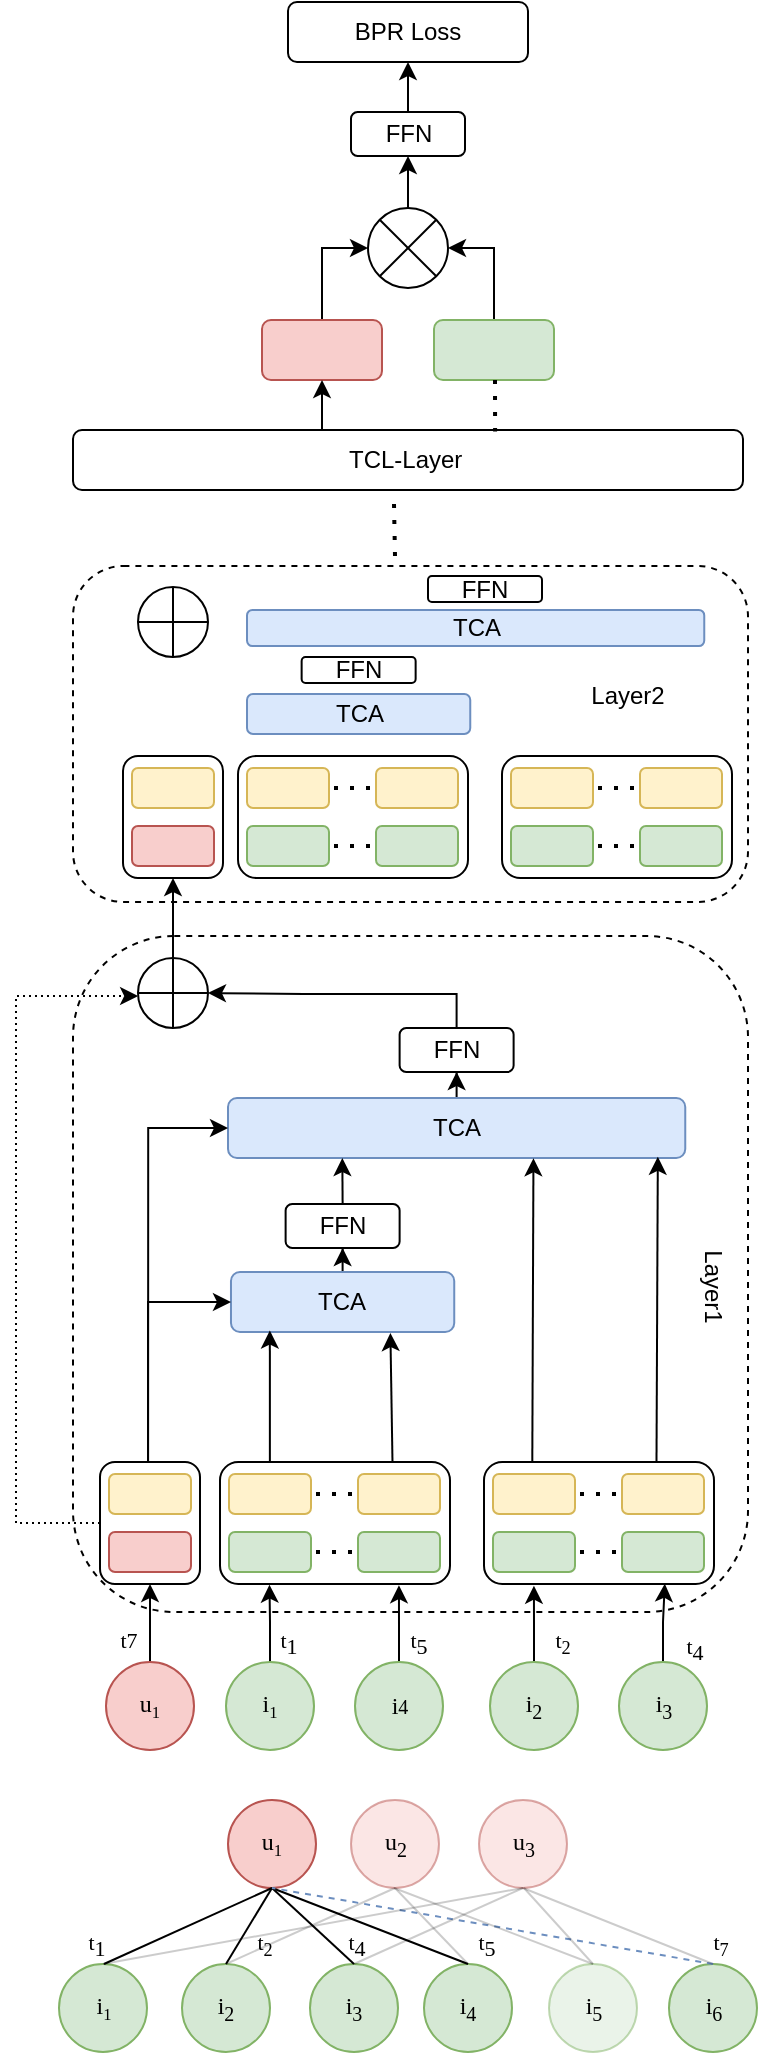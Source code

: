<mxfile version="21.1.2" type="github">
  <diagram name="第 1 页" id="gWeG35e6C86zQD0y6pNc">
    <mxGraphModel dx="1655" dy="898" grid="0" gridSize="10" guides="1" tooltips="1" connect="1" arrows="1" fold="1" page="1" pageScale="1" pageWidth="827" pageHeight="1169" math="0" shadow="0">
      <root>
        <mxCell id="0" />
        <mxCell id="1" parent="0" />
        <mxCell id="XD2-V8QEW1LzV1P3F_-f-1" value="BPR Loss" style="rounded=1;whiteSpace=wrap;html=1;" vertex="1" parent="1">
          <mxGeometry x="411" y="36" width="120" height="30" as="geometry" />
        </mxCell>
        <mxCell id="XD2-V8QEW1LzV1P3F_-f-12" style="edgeStyle=orthogonalEdgeStyle;rounded=0;orthogonalLoop=1;jettySize=auto;html=1;entryX=0;entryY=0.5;entryDx=0;entryDy=0;" edge="1" parent="1" source="XD2-V8QEW1LzV1P3F_-f-3" target="XD2-V8QEW1LzV1P3F_-f-7">
          <mxGeometry relative="1" as="geometry" />
        </mxCell>
        <mxCell id="XD2-V8QEW1LzV1P3F_-f-3" value="" style="rounded=1;whiteSpace=wrap;html=1;fillColor=#f8cecc;strokeColor=#b85450;" vertex="1" parent="1">
          <mxGeometry x="398" y="195" width="60" height="30" as="geometry" />
        </mxCell>
        <mxCell id="XD2-V8QEW1LzV1P3F_-f-13" style="edgeStyle=orthogonalEdgeStyle;rounded=0;orthogonalLoop=1;jettySize=auto;html=1;entryX=1;entryY=0.5;entryDx=0;entryDy=0;" edge="1" parent="1" source="XD2-V8QEW1LzV1P3F_-f-5" target="XD2-V8QEW1LzV1P3F_-f-7">
          <mxGeometry relative="1" as="geometry" />
        </mxCell>
        <mxCell id="XD2-V8QEW1LzV1P3F_-f-5" value="" style="rounded=1;whiteSpace=wrap;html=1;fillColor=#d5e8d4;strokeColor=#82b366;" vertex="1" parent="1">
          <mxGeometry x="484" y="195" width="60" height="30" as="geometry" />
        </mxCell>
        <mxCell id="XD2-V8QEW1LzV1P3F_-f-8" style="edgeStyle=orthogonalEdgeStyle;rounded=0;orthogonalLoop=1;jettySize=auto;html=1;entryX=0.5;entryY=1;entryDx=0;entryDy=0;" edge="1" parent="1" source="XD2-V8QEW1LzV1P3F_-f-6" target="XD2-V8QEW1LzV1P3F_-f-1">
          <mxGeometry relative="1" as="geometry" />
        </mxCell>
        <mxCell id="XD2-V8QEW1LzV1P3F_-f-6" value="FFN" style="rounded=1;whiteSpace=wrap;html=1;" vertex="1" parent="1">
          <mxGeometry x="442.5" y="91" width="57" height="22" as="geometry" />
        </mxCell>
        <mxCell id="XD2-V8QEW1LzV1P3F_-f-9" style="edgeStyle=orthogonalEdgeStyle;rounded=0;orthogonalLoop=1;jettySize=auto;html=1;entryX=0.5;entryY=1;entryDx=0;entryDy=0;" edge="1" parent="1" source="XD2-V8QEW1LzV1P3F_-f-7" target="XD2-V8QEW1LzV1P3F_-f-6">
          <mxGeometry relative="1" as="geometry" />
        </mxCell>
        <mxCell id="XD2-V8QEW1LzV1P3F_-f-7" value="" style="ellipse;whiteSpace=wrap;html=1;aspect=fixed;" vertex="1" parent="1">
          <mxGeometry x="451" y="139" width="40" height="40" as="geometry" />
        </mxCell>
        <mxCell id="XD2-V8QEW1LzV1P3F_-f-10" value="" style="endArrow=none;html=1;rounded=0;entryX=0;entryY=0;entryDx=0;entryDy=0;exitX=1;exitY=1;exitDx=0;exitDy=0;" edge="1" parent="1" source="XD2-V8QEW1LzV1P3F_-f-7" target="XD2-V8QEW1LzV1P3F_-f-7">
          <mxGeometry width="50" height="50" relative="1" as="geometry">
            <mxPoint x="521" y="174" as="sourcePoint" />
            <mxPoint x="571" y="124" as="targetPoint" />
          </mxGeometry>
        </mxCell>
        <mxCell id="XD2-V8QEW1LzV1P3F_-f-11" value="" style="endArrow=none;html=1;rounded=0;entryX=1;entryY=0;entryDx=0;entryDy=0;exitX=0;exitY=1;exitDx=0;exitDy=0;" edge="1" parent="1" source="XD2-V8QEW1LzV1P3F_-f-7" target="XD2-V8QEW1LzV1P3F_-f-7">
          <mxGeometry width="50" height="50" relative="1" as="geometry">
            <mxPoint x="521" y="174" as="sourcePoint" />
            <mxPoint x="571" y="124" as="targetPoint" />
          </mxGeometry>
        </mxCell>
        <mxCell id="XD2-V8QEW1LzV1P3F_-f-14" value="TCL-Layer&amp;nbsp;" style="rounded=1;whiteSpace=wrap;html=1;" vertex="1" parent="1">
          <mxGeometry x="303.5" y="250" width="335" height="30" as="geometry" />
        </mxCell>
        <mxCell id="XD2-V8QEW1LzV1P3F_-f-15" value="" style="endArrow=classic;html=1;rounded=0;entryX=0.5;entryY=1;entryDx=0;entryDy=0;" edge="1" parent="1" target="XD2-V8QEW1LzV1P3F_-f-3">
          <mxGeometry width="50" height="50" relative="1" as="geometry">
            <mxPoint x="428" y="250" as="sourcePoint" />
            <mxPoint x="573" y="181" as="targetPoint" />
          </mxGeometry>
        </mxCell>
        <mxCell id="XD2-V8QEW1LzV1P3F_-f-16" value="" style="endArrow=none;dashed=1;html=1;dashPattern=1 3;strokeWidth=2;rounded=0;entryX=0.63;entryY=0.026;entryDx=0;entryDy=0;entryPerimeter=0;" edge="1" parent="1" target="XD2-V8QEW1LzV1P3F_-f-14">
          <mxGeometry width="50" height="50" relative="1" as="geometry">
            <mxPoint x="514.5" y="225" as="sourcePoint" />
            <mxPoint x="513.5" y="253" as="targetPoint" />
          </mxGeometry>
        </mxCell>
        <mxCell id="XD2-V8QEW1LzV1P3F_-f-17" value="" style="rounded=1;whiteSpace=wrap;html=1;dashed=1;" vertex="1" parent="1">
          <mxGeometry x="303.5" y="318" width="337.5" height="168" as="geometry" />
        </mxCell>
        <mxCell id="XD2-V8QEW1LzV1P3F_-f-18" value="" style="rounded=1;whiteSpace=wrap;html=1;dashed=1;" vertex="1" parent="1">
          <mxGeometry x="303.5" y="503" width="337.5" height="338" as="geometry" />
        </mxCell>
        <mxCell id="XD2-V8QEW1LzV1P3F_-f-60" style="edgeStyle=orthogonalEdgeStyle;rounded=0;orthogonalLoop=1;jettySize=auto;html=1;entryX=0.5;entryY=1;entryDx=0;entryDy=0;" edge="1" parent="1" source="XD2-V8QEW1LzV1P3F_-f-20" target="XD2-V8QEW1LzV1P3F_-f-57">
          <mxGeometry relative="1" as="geometry" />
        </mxCell>
        <mxCell id="XD2-V8QEW1LzV1P3F_-f-20" value="TCA" style="rounded=1;whiteSpace=wrap;html=1;fillColor=#dae8fc;strokeColor=#6c8ebf;" vertex="1" parent="1">
          <mxGeometry x="381" y="584" width="228.63" height="30" as="geometry" />
        </mxCell>
        <mxCell id="XD2-V8QEW1LzV1P3F_-f-46" style="edgeStyle=orthogonalEdgeStyle;rounded=0;orthogonalLoop=1;jettySize=auto;html=1;entryX=0.5;entryY=1;entryDx=0;entryDy=0;" edge="1" parent="1" source="XD2-V8QEW1LzV1P3F_-f-21" target="XD2-V8QEW1LzV1P3F_-f-45">
          <mxGeometry relative="1" as="geometry" />
        </mxCell>
        <mxCell id="XD2-V8QEW1LzV1P3F_-f-21" value="TCA" style="rounded=1;whiteSpace=wrap;html=1;fillColor=#dae8fc;strokeColor=#6c8ebf;" vertex="1" parent="1">
          <mxGeometry x="382.49" y="671" width="111.63" height="30" as="geometry" />
        </mxCell>
        <mxCell id="XD2-V8QEW1LzV1P3F_-f-55" style="edgeStyle=orthogonalEdgeStyle;rounded=0;orthogonalLoop=1;jettySize=auto;html=1;entryX=0;entryY=0.5;entryDx=0;entryDy=0;" edge="1" parent="1" source="XD2-V8QEW1LzV1P3F_-f-22" target="XD2-V8QEW1LzV1P3F_-f-21">
          <mxGeometry relative="1" as="geometry">
            <Array as="points">
              <mxPoint x="341" y="686" />
            </Array>
          </mxGeometry>
        </mxCell>
        <mxCell id="XD2-V8QEW1LzV1P3F_-f-62" style="edgeStyle=orthogonalEdgeStyle;rounded=0;orthogonalLoop=1;jettySize=auto;html=1;dashed=1;dashPattern=1 2;" edge="1" parent="1" source="XD2-V8QEW1LzV1P3F_-f-22" target="XD2-V8QEW1LzV1P3F_-f-63">
          <mxGeometry relative="1" as="geometry">
            <mxPoint x="317" y="497.034" as="targetPoint" />
            <Array as="points">
              <mxPoint x="275" y="797" />
              <mxPoint x="275" y="533" />
            </Array>
          </mxGeometry>
        </mxCell>
        <mxCell id="XD2-V8QEW1LzV1P3F_-f-22" value="" style="rounded=1;whiteSpace=wrap;html=1;" vertex="1" parent="1">
          <mxGeometry x="317" y="766" width="50" height="61" as="geometry" />
        </mxCell>
        <mxCell id="XD2-V8QEW1LzV1P3F_-f-25" value="" style="rounded=1;whiteSpace=wrap;html=1;fillColor=#f8cecc;strokeColor=#b85450;" vertex="1" parent="1">
          <mxGeometry x="321.5" y="801" width="41" height="20" as="geometry" />
        </mxCell>
        <mxCell id="XD2-V8QEW1LzV1P3F_-f-56" style="edgeStyle=orthogonalEdgeStyle;rounded=0;orthogonalLoop=1;jettySize=auto;html=1;entryX=0;entryY=0.5;entryDx=0;entryDy=0;exitX=0.481;exitY=0.006;exitDx=0;exitDy=0;exitPerimeter=0;" edge="1" parent="1" source="XD2-V8QEW1LzV1P3F_-f-22" target="XD2-V8QEW1LzV1P3F_-f-20">
          <mxGeometry relative="1" as="geometry">
            <Array as="points">
              <mxPoint x="341" y="599" />
            </Array>
          </mxGeometry>
        </mxCell>
        <mxCell id="XD2-V8QEW1LzV1P3F_-f-26" value="" style="rounded=1;whiteSpace=wrap;html=1;fillColor=#fff2cc;strokeColor=#d6b656;" vertex="1" parent="1">
          <mxGeometry x="321.5" y="772" width="41" height="20" as="geometry" />
        </mxCell>
        <mxCell id="XD2-V8QEW1LzV1P3F_-f-27" value="" style="rounded=1;whiteSpace=wrap;html=1;" vertex="1" parent="1">
          <mxGeometry x="377" y="766" width="115" height="61" as="geometry" />
        </mxCell>
        <mxCell id="XD2-V8QEW1LzV1P3F_-f-28" value="" style="rounded=1;whiteSpace=wrap;html=1;fillColor=#d5e8d4;strokeColor=#82b366;" vertex="1" parent="1">
          <mxGeometry x="381.5" y="801" width="41" height="20" as="geometry" />
        </mxCell>
        <mxCell id="XD2-V8QEW1LzV1P3F_-f-29" value="" style="rounded=1;whiteSpace=wrap;html=1;fillColor=#fff2cc;strokeColor=#d6b656;" vertex="1" parent="1">
          <mxGeometry x="381.5" y="772" width="41" height="20" as="geometry" />
        </mxCell>
        <mxCell id="XD2-V8QEW1LzV1P3F_-f-30" value="" style="rounded=1;whiteSpace=wrap;html=1;fillColor=#fff2cc;strokeColor=#d6b656;" vertex="1" parent="1">
          <mxGeometry x="446" y="772" width="41" height="20" as="geometry" />
        </mxCell>
        <mxCell id="XD2-V8QEW1LzV1P3F_-f-31" value="" style="rounded=1;whiteSpace=wrap;html=1;fillColor=#d5e8d4;strokeColor=#82b366;" vertex="1" parent="1">
          <mxGeometry x="446" y="801" width="41" height="20" as="geometry" />
        </mxCell>
        <mxCell id="XD2-V8QEW1LzV1P3F_-f-33" value="" style="endArrow=none;dashed=1;html=1;dashPattern=1 3;strokeWidth=2;rounded=0;entryX=1;entryY=0.5;entryDx=0;entryDy=0;exitX=0;exitY=0.5;exitDx=0;exitDy=0;" edge="1" parent="1">
          <mxGeometry width="50" height="50" relative="1" as="geometry">
            <mxPoint x="443" y="811" as="sourcePoint" />
            <mxPoint x="419.5" y="811" as="targetPoint" />
          </mxGeometry>
        </mxCell>
        <mxCell id="XD2-V8QEW1LzV1P3F_-f-34" value="" style="endArrow=none;dashed=1;html=1;dashPattern=1 3;strokeWidth=2;rounded=0;entryX=1;entryY=0.5;entryDx=0;entryDy=0;" edge="1" parent="1">
          <mxGeometry width="50" height="50" relative="1" as="geometry">
            <mxPoint x="443" y="782" as="sourcePoint" />
            <mxPoint x="419.5" y="782" as="targetPoint" />
          </mxGeometry>
        </mxCell>
        <mxCell id="XD2-V8QEW1LzV1P3F_-f-36" value="" style="rounded=1;whiteSpace=wrap;html=1;" vertex="1" parent="1">
          <mxGeometry x="509" y="766" width="115" height="61" as="geometry" />
        </mxCell>
        <mxCell id="XD2-V8QEW1LzV1P3F_-f-37" value="" style="rounded=1;whiteSpace=wrap;html=1;fillColor=#d5e8d4;strokeColor=#82b366;" vertex="1" parent="1">
          <mxGeometry x="513.5" y="801" width="41" height="20" as="geometry" />
        </mxCell>
        <mxCell id="XD2-V8QEW1LzV1P3F_-f-38" value="" style="rounded=1;whiteSpace=wrap;html=1;fillColor=#fff2cc;strokeColor=#d6b656;" vertex="1" parent="1">
          <mxGeometry x="513.5" y="772" width="41" height="20" as="geometry" />
        </mxCell>
        <mxCell id="XD2-V8QEW1LzV1P3F_-f-39" value="" style="rounded=1;whiteSpace=wrap;html=1;fillColor=#fff2cc;strokeColor=#d6b656;" vertex="1" parent="1">
          <mxGeometry x="578" y="772" width="41" height="20" as="geometry" />
        </mxCell>
        <mxCell id="XD2-V8QEW1LzV1P3F_-f-40" value="" style="rounded=1;whiteSpace=wrap;html=1;fillColor=#d5e8d4;strokeColor=#82b366;" vertex="1" parent="1">
          <mxGeometry x="578" y="801" width="41" height="20" as="geometry" />
        </mxCell>
        <mxCell id="XD2-V8QEW1LzV1P3F_-f-41" value="" style="endArrow=none;dashed=1;html=1;dashPattern=1 3;strokeWidth=2;rounded=0;entryX=1;entryY=0.5;entryDx=0;entryDy=0;exitX=0;exitY=0.5;exitDx=0;exitDy=0;" edge="1" parent="1">
          <mxGeometry width="50" height="50" relative="1" as="geometry">
            <mxPoint x="575" y="811" as="sourcePoint" />
            <mxPoint x="551.5" y="811" as="targetPoint" />
          </mxGeometry>
        </mxCell>
        <mxCell id="XD2-V8QEW1LzV1P3F_-f-42" value="" style="endArrow=none;dashed=1;html=1;dashPattern=1 3;strokeWidth=2;rounded=0;entryX=1;entryY=0.5;entryDx=0;entryDy=0;" edge="1" parent="1">
          <mxGeometry width="50" height="50" relative="1" as="geometry">
            <mxPoint x="575" y="782" as="sourcePoint" />
            <mxPoint x="551.5" y="782" as="targetPoint" />
          </mxGeometry>
        </mxCell>
        <mxCell id="XD2-V8QEW1LzV1P3F_-f-43" value="" style="endArrow=classic;html=1;rounded=0;exitX=0.21;exitY=0.005;exitDx=0;exitDy=0;exitPerimeter=0;entryX=0.668;entryY=1.004;entryDx=0;entryDy=0;entryPerimeter=0;" edge="1" parent="1" source="XD2-V8QEW1LzV1P3F_-f-36" target="XD2-V8QEW1LzV1P3F_-f-20">
          <mxGeometry width="50" height="50" relative="1" as="geometry">
            <mxPoint x="530" y="748" as="sourcePoint" />
            <mxPoint x="580" y="698" as="targetPoint" />
          </mxGeometry>
        </mxCell>
        <mxCell id="XD2-V8QEW1LzV1P3F_-f-44" value="" style="endArrow=classic;html=1;rounded=0;exitX=0.75;exitY=0;exitDx=0;exitDy=0;entryX=0.94;entryY=0.98;entryDx=0;entryDy=0;entryPerimeter=0;" edge="1" parent="1" source="XD2-V8QEW1LzV1P3F_-f-36" target="XD2-V8QEW1LzV1P3F_-f-20">
          <mxGeometry width="50" height="50" relative="1" as="geometry">
            <mxPoint x="543" y="776" as="sourcePoint" />
            <mxPoint x="499" y="614" as="targetPoint" />
          </mxGeometry>
        </mxCell>
        <mxCell id="XD2-V8QEW1LzV1P3F_-f-45" value="FFN" style="rounded=1;whiteSpace=wrap;html=1;" vertex="1" parent="1">
          <mxGeometry x="409.81" y="637" width="57" height="22" as="geometry" />
        </mxCell>
        <mxCell id="XD2-V8QEW1LzV1P3F_-f-51" value="" style="endArrow=classic;html=1;rounded=0;exitX=0.5;exitY=0;exitDx=0;exitDy=0;entryX=0.25;entryY=1;entryDx=0;entryDy=0;" edge="1" parent="1" source="XD2-V8QEW1LzV1P3F_-f-45" target="XD2-V8QEW1LzV1P3F_-f-20">
          <mxGeometry width="50" height="50" relative="1" as="geometry">
            <mxPoint x="456" y="648" as="sourcePoint" />
            <mxPoint x="506" y="598" as="targetPoint" />
          </mxGeometry>
        </mxCell>
        <mxCell id="XD2-V8QEW1LzV1P3F_-f-52" value="" style="endArrow=classic;html=1;rounded=0;exitX=0.217;exitY=-0.001;exitDx=0;exitDy=0;exitPerimeter=0;entryX=0.174;entryY=0.976;entryDx=0;entryDy=0;entryPerimeter=0;" edge="1" parent="1" source="XD2-V8QEW1LzV1P3F_-f-27" target="XD2-V8QEW1LzV1P3F_-f-21">
          <mxGeometry width="50" height="50" relative="1" as="geometry">
            <mxPoint x="423" y="777" as="sourcePoint" />
            <mxPoint x="473" y="727" as="targetPoint" />
          </mxGeometry>
        </mxCell>
        <mxCell id="XD2-V8QEW1LzV1P3F_-f-53" value="" style="endArrow=classic;html=1;rounded=0;exitX=0.75;exitY=0;exitDx=0;exitDy=0;entryX=0.714;entryY=1.017;entryDx=0;entryDy=0;entryPerimeter=0;" edge="1" parent="1" source="XD2-V8QEW1LzV1P3F_-f-27" target="XD2-V8QEW1LzV1P3F_-f-21">
          <mxGeometry width="50" height="50" relative="1" as="geometry">
            <mxPoint x="412" y="776" as="sourcePoint" />
            <mxPoint x="447" y="711" as="targetPoint" />
          </mxGeometry>
        </mxCell>
        <mxCell id="XD2-V8QEW1LzV1P3F_-f-66" style="edgeStyle=orthogonalEdgeStyle;rounded=0;orthogonalLoop=1;jettySize=auto;html=1;entryX=1;entryY=0.5;entryDx=0;entryDy=0;" edge="1" parent="1" source="XD2-V8QEW1LzV1P3F_-f-57" target="XD2-V8QEW1LzV1P3F_-f-63">
          <mxGeometry relative="1" as="geometry">
            <Array as="points">
              <mxPoint x="495" y="532" />
              <mxPoint x="419" y="532" />
            </Array>
          </mxGeometry>
        </mxCell>
        <mxCell id="XD2-V8QEW1LzV1P3F_-f-57" value="FFN" style="rounded=1;whiteSpace=wrap;html=1;" vertex="1" parent="1">
          <mxGeometry x="466.81" y="549" width="57" height="22" as="geometry" />
        </mxCell>
        <mxCell id="XD2-V8QEW1LzV1P3F_-f-70" style="edgeStyle=orthogonalEdgeStyle;rounded=0;orthogonalLoop=1;jettySize=auto;html=1;entryX=0.5;entryY=1;entryDx=0;entryDy=0;" edge="1" parent="1" source="XD2-V8QEW1LzV1P3F_-f-63" target="XD2-V8QEW1LzV1P3F_-f-67">
          <mxGeometry relative="1" as="geometry" />
        </mxCell>
        <mxCell id="XD2-V8QEW1LzV1P3F_-f-63" value="" style="ellipse;whiteSpace=wrap;html=1;aspect=fixed;" vertex="1" parent="1">
          <mxGeometry x="336" y="514" width="35" height="35" as="geometry" />
        </mxCell>
        <mxCell id="XD2-V8QEW1LzV1P3F_-f-64" value="" style="endArrow=none;html=1;rounded=0;entryX=0.5;entryY=0;entryDx=0;entryDy=0;exitX=0.5;exitY=1;exitDx=0;exitDy=0;" edge="1" parent="1" source="XD2-V8QEW1LzV1P3F_-f-63" target="XD2-V8QEW1LzV1P3F_-f-63">
          <mxGeometry width="50" height="50" relative="1" as="geometry">
            <mxPoint x="395" y="609" as="sourcePoint" />
            <mxPoint x="445" y="559" as="targetPoint" />
          </mxGeometry>
        </mxCell>
        <mxCell id="XD2-V8QEW1LzV1P3F_-f-65" value="" style="endArrow=none;html=1;rounded=0;exitX=1;exitY=0.5;exitDx=0;exitDy=0;entryX=0;entryY=0.5;entryDx=0;entryDy=0;" edge="1" parent="1" source="XD2-V8QEW1LzV1P3F_-f-63" target="XD2-V8QEW1LzV1P3F_-f-63">
          <mxGeometry width="50" height="50" relative="1" as="geometry">
            <mxPoint x="364" y="559" as="sourcePoint" />
            <mxPoint x="364" y="524" as="targetPoint" />
          </mxGeometry>
        </mxCell>
        <mxCell id="XD2-V8QEW1LzV1P3F_-f-67" value="" style="rounded=1;whiteSpace=wrap;html=1;" vertex="1" parent="1">
          <mxGeometry x="328.5" y="413" width="50" height="61" as="geometry" />
        </mxCell>
        <mxCell id="XD2-V8QEW1LzV1P3F_-f-68" value="" style="rounded=1;whiteSpace=wrap;html=1;fillColor=#f8cecc;strokeColor=#b85450;" vertex="1" parent="1">
          <mxGeometry x="333" y="448" width="41" height="20" as="geometry" />
        </mxCell>
        <mxCell id="XD2-V8QEW1LzV1P3F_-f-69" value="" style="rounded=1;whiteSpace=wrap;html=1;fillColor=#fff2cc;strokeColor=#d6b656;" vertex="1" parent="1">
          <mxGeometry x="333" y="419" width="41" height="20" as="geometry" />
        </mxCell>
        <mxCell id="XD2-V8QEW1LzV1P3F_-f-71" value="Layer1" style="text;html=1;strokeColor=none;fillColor=none;align=center;verticalAlign=middle;whiteSpace=wrap;rounded=0;rotation=90;" vertex="1" parent="1">
          <mxGeometry x="593.5" y="663" width="60" height="30" as="geometry" />
        </mxCell>
        <mxCell id="XD2-V8QEW1LzV1P3F_-f-72" value="Layer2" style="text;html=1;strokeColor=none;fillColor=none;align=center;verticalAlign=middle;whiteSpace=wrap;rounded=0;" vertex="1" parent="1">
          <mxGeometry x="550.5" y="368" width="60" height="30" as="geometry" />
        </mxCell>
        <mxCell id="XD2-V8QEW1LzV1P3F_-f-73" value="" style="endArrow=none;dashed=1;html=1;dashPattern=1 3;strokeWidth=2;rounded=0;entryX=0.63;entryY=0.026;entryDx=0;entryDy=0;entryPerimeter=0;" edge="1" parent="1">
          <mxGeometry width="50" height="50" relative="1" as="geometry">
            <mxPoint x="464" y="287" as="sourcePoint" />
            <mxPoint x="464.5" y="313" as="targetPoint" />
          </mxGeometry>
        </mxCell>
        <mxCell id="XD2-V8QEW1LzV1P3F_-f-75" value="u&lt;span style=&quot;font-size: 10px;&quot;&gt;&lt;sub&gt;1&lt;/sub&gt;&lt;/span&gt;" style="ellipse;whiteSpace=wrap;html=1;aspect=fixed;fontFamily=Times New Roman;fillColor=#f8cecc;strokeColor=#b85450;" vertex="1" parent="1">
          <mxGeometry x="381" y="935" width="44" height="44" as="geometry" />
        </mxCell>
        <mxCell id="XD2-V8QEW1LzV1P3F_-f-76" value="u&lt;sub&gt;2&lt;/sub&gt;" style="ellipse;whiteSpace=wrap;html=1;aspect=fixed;fontFamily=Times New Roman;opacity=50;fillColor=#f8cecc;strokeColor=#b85450;" vertex="1" parent="1">
          <mxGeometry x="442.5" y="935" width="44" height="44" as="geometry" />
        </mxCell>
        <mxCell id="XD2-V8QEW1LzV1P3F_-f-77" value="u&lt;sub&gt;3&lt;/sub&gt;" style="ellipse;whiteSpace=wrap;html=1;aspect=fixed;fontFamily=Times New Roman;fillColor=#f8cecc;strokeColor=#b85450;opacity=50;" vertex="1" parent="1">
          <mxGeometry x="506.5" y="935" width="44" height="44" as="geometry" />
        </mxCell>
        <mxCell id="XD2-V8QEW1LzV1P3F_-f-80" value="i&lt;sub&gt;6&lt;/sub&gt;" style="ellipse;whiteSpace=wrap;html=1;aspect=fixed;fontFamily=Times New Roman;fillColor=#d5e8d4;strokeColor=#82b366;" vertex="1" parent="1">
          <mxGeometry x="601.5" y="1017" width="44" height="44" as="geometry" />
        </mxCell>
        <mxCell id="XD2-V8QEW1LzV1P3F_-f-81" value="i&lt;span style=&quot;font-size: 10px;&quot;&gt;&lt;sub&gt;1&lt;/sub&gt;&lt;/span&gt;" style="ellipse;whiteSpace=wrap;html=1;aspect=fixed;fontFamily=Times New Roman;fillColor=#d5e8d4;strokeColor=#82b366;" vertex="1" parent="1">
          <mxGeometry x="296.5" y="1017" width="44" height="44" as="geometry" />
        </mxCell>
        <mxCell id="XD2-V8QEW1LzV1P3F_-f-82" value="i&lt;sub&gt;2&lt;/sub&gt;" style="ellipse;whiteSpace=wrap;html=1;aspect=fixed;fontFamily=Times New Roman;fillColor=#d5e8d4;strokeColor=#82b366;" vertex="1" parent="1">
          <mxGeometry x="358" y="1017" width="44" height="44" as="geometry" />
        </mxCell>
        <mxCell id="XD2-V8QEW1LzV1P3F_-f-83" value="i&lt;sub&gt;3&lt;/sub&gt;" style="ellipse;whiteSpace=wrap;html=1;aspect=fixed;fontFamily=Times New Roman;fillColor=#d5e8d4;strokeColor=#82b366;" vertex="1" parent="1">
          <mxGeometry x="422" y="1017" width="44" height="44" as="geometry" />
        </mxCell>
        <mxCell id="XD2-V8QEW1LzV1P3F_-f-84" value="i&lt;sub&gt;4&lt;/sub&gt;" style="ellipse;whiteSpace=wrap;html=1;aspect=fixed;fontFamily=Times New Roman;fillColor=#d5e8d4;strokeColor=#82b366;" vertex="1" parent="1">
          <mxGeometry x="479" y="1017" width="44" height="44" as="geometry" />
        </mxCell>
        <mxCell id="XD2-V8QEW1LzV1P3F_-f-85" value="i&lt;sub&gt;5&lt;/sub&gt;" style="ellipse;whiteSpace=wrap;html=1;aspect=fixed;fontFamily=Times New Roman;opacity=50;fillColor=#d5e8d4;strokeColor=#82b366;" vertex="1" parent="1">
          <mxGeometry x="541.5" y="1017" width="44" height="44" as="geometry" />
        </mxCell>
        <mxCell id="XD2-V8QEW1LzV1P3F_-f-90" value="" style="endArrow=none;html=1;rounded=0;exitX=0.5;exitY=0;exitDx=0;exitDy=0;entryX=0.5;entryY=1;entryDx=0;entryDy=0;" edge="1" parent="1">
          <mxGeometry width="50" height="50" relative="1" as="geometry">
            <mxPoint x="319" y="1017" as="sourcePoint" />
            <mxPoint x="403" y="979" as="targetPoint" />
          </mxGeometry>
        </mxCell>
        <mxCell id="XD2-V8QEW1LzV1P3F_-f-91" value="" style="endArrow=none;html=1;rounded=0;exitX=0.5;exitY=0;exitDx=0;exitDy=0;entryX=0.5;entryY=1;entryDx=0;entryDy=0;" edge="1" parent="1" source="XD2-V8QEW1LzV1P3F_-f-82" target="XD2-V8QEW1LzV1P3F_-f-75">
          <mxGeometry width="50" height="50" relative="1" as="geometry">
            <mxPoint x="329" y="1027" as="sourcePoint" />
            <mxPoint x="401" y="978" as="targetPoint" />
          </mxGeometry>
        </mxCell>
        <mxCell id="XD2-V8QEW1LzV1P3F_-f-92" value="" style="endArrow=none;html=1;rounded=0;exitX=0.5;exitY=0;exitDx=0;exitDy=0;entryX=0.5;entryY=1;entryDx=0;entryDy=0;" edge="1" parent="1" source="XD2-V8QEW1LzV1P3F_-f-83" target="XD2-V8QEW1LzV1P3F_-f-75">
          <mxGeometry width="50" height="50" relative="1" as="geometry">
            <mxPoint x="390" y="1027" as="sourcePoint" />
            <mxPoint x="413" y="989" as="targetPoint" />
          </mxGeometry>
        </mxCell>
        <mxCell id="XD2-V8QEW1LzV1P3F_-f-93" value="" style="endArrow=none;html=1;rounded=0;exitX=0.5;exitY=0;exitDx=0;exitDy=0;entryX=0.5;entryY=1;entryDx=0;entryDy=0;" edge="1" parent="1" source="XD2-V8QEW1LzV1P3F_-f-84" target="XD2-V8QEW1LzV1P3F_-f-75">
          <mxGeometry width="50" height="50" relative="1" as="geometry">
            <mxPoint x="486.5" y="1021" as="sourcePoint" />
            <mxPoint x="445.5" y="983" as="targetPoint" />
          </mxGeometry>
        </mxCell>
        <mxCell id="XD2-V8QEW1LzV1P3F_-f-101" style="edgeStyle=orthogonalEdgeStyle;rounded=0;orthogonalLoop=1;jettySize=auto;html=1;entryX=0.5;entryY=1;entryDx=0;entryDy=0;" edge="1" parent="1" source="XD2-V8QEW1LzV1P3F_-f-94" target="XD2-V8QEW1LzV1P3F_-f-22">
          <mxGeometry relative="1" as="geometry" />
        </mxCell>
        <mxCell id="XD2-V8QEW1LzV1P3F_-f-94" value="u&lt;span style=&quot;font-size: 10px;&quot;&gt;&lt;sub&gt;1&lt;/sub&gt;&lt;/span&gt;" style="ellipse;whiteSpace=wrap;html=1;aspect=fixed;fontFamily=Times New Roman;fillColor=#f8cecc;strokeColor=#b85450;" vertex="1" parent="1">
          <mxGeometry x="320" y="866" width="44" height="44" as="geometry" />
        </mxCell>
        <mxCell id="XD2-V8QEW1LzV1P3F_-f-95" value="" style="endArrow=none;html=1;rounded=0;exitX=0.5;exitY=0;exitDx=0;exitDy=0;entryX=0.5;entryY=1;entryDx=0;entryDy=0;dashed=1;fillColor=#dae8fc;strokeColor=#6c8ebf;" edge="1" parent="1" source="XD2-V8QEW1LzV1P3F_-f-80" target="XD2-V8QEW1LzV1P3F_-f-75">
          <mxGeometry width="50" height="50" relative="1" as="geometry">
            <mxPoint x="617" y="1013" as="sourcePoint" />
            <mxPoint x="667" y="963" as="targetPoint" />
          </mxGeometry>
        </mxCell>
        <mxCell id="XD2-V8QEW1LzV1P3F_-f-102" style="edgeStyle=orthogonalEdgeStyle;rounded=0;orthogonalLoop=1;jettySize=auto;html=1;entryX=0.215;entryY=1.006;entryDx=0;entryDy=0;entryPerimeter=0;" edge="1" parent="1" source="XD2-V8QEW1LzV1P3F_-f-96" target="XD2-V8QEW1LzV1P3F_-f-27">
          <mxGeometry relative="1" as="geometry" />
        </mxCell>
        <mxCell id="XD2-V8QEW1LzV1P3F_-f-96" value="i&lt;span style=&quot;font-size: 10px;&quot;&gt;&lt;sub&gt;1&lt;/sub&gt;&lt;/span&gt;" style="ellipse;whiteSpace=wrap;html=1;aspect=fixed;fontFamily=Times New Roman;fillColor=#d5e8d4;strokeColor=#82b366;" vertex="1" parent="1">
          <mxGeometry x="380" y="866" width="44" height="44" as="geometry" />
        </mxCell>
        <mxCell id="XD2-V8QEW1LzV1P3F_-f-104" style="edgeStyle=orthogonalEdgeStyle;rounded=0;orthogonalLoop=1;jettySize=auto;html=1;entryX=0.217;entryY=1.014;entryDx=0;entryDy=0;entryPerimeter=0;" edge="1" parent="1" source="XD2-V8QEW1LzV1P3F_-f-97" target="XD2-V8QEW1LzV1P3F_-f-36">
          <mxGeometry relative="1" as="geometry" />
        </mxCell>
        <mxCell id="XD2-V8QEW1LzV1P3F_-f-97" value="i&lt;sub&gt;2&lt;/sub&gt;" style="ellipse;whiteSpace=wrap;html=1;aspect=fixed;fontFamily=Times New Roman;fillColor=#d5e8d4;strokeColor=#82b366;" vertex="1" parent="1">
          <mxGeometry x="512" y="866" width="44" height="44" as="geometry" />
        </mxCell>
        <mxCell id="XD2-V8QEW1LzV1P3F_-f-103" style="edgeStyle=orthogonalEdgeStyle;rounded=0;orthogonalLoop=1;jettySize=auto;html=1;entryX=0.778;entryY=1.01;entryDx=0;entryDy=0;entryPerimeter=0;" edge="1" parent="1" source="XD2-V8QEW1LzV1P3F_-f-98" target="XD2-V8QEW1LzV1P3F_-f-27">
          <mxGeometry relative="1" as="geometry" />
        </mxCell>
        <mxCell id="XD2-V8QEW1LzV1P3F_-f-98" value="i&lt;span style=&quot;font-size: 10px;&quot;&gt;4&lt;/span&gt;" style="ellipse;whiteSpace=wrap;html=1;aspect=fixed;fontFamily=Times New Roman;fillColor=#d5e8d4;strokeColor=#82b366;" vertex="1" parent="1">
          <mxGeometry x="444.5" y="866" width="44" height="44" as="geometry" />
        </mxCell>
        <mxCell id="XD2-V8QEW1LzV1P3F_-f-105" style="edgeStyle=orthogonalEdgeStyle;rounded=0;orthogonalLoop=1;jettySize=auto;html=1;entryX=0.786;entryY=0.998;entryDx=0;entryDy=0;entryPerimeter=0;" edge="1" parent="1" source="XD2-V8QEW1LzV1P3F_-f-99" target="XD2-V8QEW1LzV1P3F_-f-36">
          <mxGeometry relative="1" as="geometry" />
        </mxCell>
        <mxCell id="XD2-V8QEW1LzV1P3F_-f-99" value="i&lt;sub&gt;3&lt;/sub&gt;" style="ellipse;whiteSpace=wrap;html=1;aspect=fixed;fontFamily=Times New Roman;fillColor=#d5e8d4;strokeColor=#82b366;" vertex="1" parent="1">
          <mxGeometry x="576.5" y="866" width="44" height="44" as="geometry" />
        </mxCell>
        <mxCell id="XD2-V8QEW1LzV1P3F_-f-106" value="&lt;font style=&quot;font-size: 11px;&quot; face=&quot;Times New Roman&quot;&gt;t&lt;sub style=&quot;font-size: 11px;&quot;&gt;1&lt;/sub&gt;&lt;/font&gt;" style="text;html=1;align=center;verticalAlign=middle;resizable=0;points=[];autosize=1;strokeColor=none;fillColor=none;" vertex="1" parent="1">
          <mxGeometry x="301.5" y="992" width="27" height="30" as="geometry" />
        </mxCell>
        <mxCell id="XD2-V8QEW1LzV1P3F_-f-107" value="&lt;font style=&quot;font-size: 11px;&quot; face=&quot;Times New Roman&quot;&gt;t&lt;sub style=&quot;font-size: 11px;&quot;&gt;5&lt;/sub&gt;&lt;/font&gt;" style="text;html=1;align=center;verticalAlign=middle;resizable=0;points=[];autosize=1;strokeColor=none;fillColor=none;" vertex="1" parent="1">
          <mxGeometry x="496" y="992" width="27" height="30" as="geometry" />
        </mxCell>
        <mxCell id="XD2-V8QEW1LzV1P3F_-f-108" value="&lt;font style=&quot;font-size: 11px;&quot; face=&quot;Times New Roman&quot;&gt;t&lt;sub style=&quot;font-size: 11px;&quot;&gt;4&lt;/sub&gt;&lt;/font&gt;" style="text;html=1;align=center;verticalAlign=middle;resizable=0;points=[];autosize=1;strokeColor=none;fillColor=none;" vertex="1" parent="1">
          <mxGeometry x="431.81" y="992" width="27" height="30" as="geometry" />
        </mxCell>
        <mxCell id="XD2-V8QEW1LzV1P3F_-f-109" value="&lt;font style=&quot;font-size: 11px;&quot; face=&quot;Times New Roman&quot;&gt;t&lt;sub&gt;2&lt;/sub&gt;&lt;/font&gt;" style="text;html=1;align=center;verticalAlign=middle;resizable=0;points=[];autosize=1;strokeColor=none;fillColor=none;" vertex="1" parent="1">
          <mxGeometry x="385.5" y="992" width="27" height="30" as="geometry" />
        </mxCell>
        <mxCell id="XD2-V8QEW1LzV1P3F_-f-110" value="&lt;font style=&quot;font-size: 11px;&quot; face=&quot;Times New Roman&quot;&gt;t&lt;sub&gt;7&lt;/sub&gt;&lt;/font&gt;" style="text;html=1;align=center;verticalAlign=middle;resizable=0;points=[];autosize=1;strokeColor=none;fillColor=none;" vertex="1" parent="1">
          <mxGeometry x="613" y="992" width="27" height="30" as="geometry" />
        </mxCell>
        <mxCell id="XD2-V8QEW1LzV1P3F_-f-111" value="&lt;font style=&quot;font-size: 11px;&quot; face=&quot;Times New Roman&quot;&gt;t7&lt;/font&gt;" style="text;html=1;align=center;verticalAlign=middle;resizable=0;points=[];autosize=1;strokeColor=none;fillColor=none;" vertex="1" parent="1">
          <mxGeometry x="317" y="841" width="27" height="27" as="geometry" />
        </mxCell>
        <mxCell id="XD2-V8QEW1LzV1P3F_-f-112" value="&lt;font style=&quot;font-size: 11px;&quot; face=&quot;Times New Roman&quot;&gt;t&lt;sub style=&quot;font-size: 11px;&quot;&gt;1&lt;/sub&gt;&lt;/font&gt;" style="text;html=1;align=center;verticalAlign=middle;resizable=0;points=[];autosize=1;strokeColor=none;fillColor=none;" vertex="1" parent="1">
          <mxGeometry x="397" y="841" width="27" height="30" as="geometry" />
        </mxCell>
        <mxCell id="XD2-V8QEW1LzV1P3F_-f-113" value="&lt;font style=&quot;font-size: 11px;&quot; face=&quot;Times New Roman&quot;&gt;t&lt;sub style=&quot;font-size: 11px;&quot;&gt;5&lt;/sub&gt;&lt;/font&gt;" style="text;html=1;align=center;verticalAlign=middle;resizable=0;points=[];autosize=1;strokeColor=none;fillColor=none;" vertex="1" parent="1">
          <mxGeometry x="462" y="841" width="27" height="30" as="geometry" />
        </mxCell>
        <mxCell id="XD2-V8QEW1LzV1P3F_-f-114" value="&lt;font style=&quot;font-size: 11px;&quot; face=&quot;Times New Roman&quot;&gt;t&lt;sub&gt;2&lt;/sub&gt;&lt;/font&gt;" style="text;html=1;align=center;verticalAlign=middle;resizable=0;points=[];autosize=1;strokeColor=none;fillColor=none;" vertex="1" parent="1">
          <mxGeometry x="534.5" y="841" width="27" height="30" as="geometry" />
        </mxCell>
        <mxCell id="XD2-V8QEW1LzV1P3F_-f-115" value="&lt;font style=&quot;font-size: 11px;&quot; face=&quot;Times New Roman&quot;&gt;t&lt;sub style=&quot;font-size: 11px;&quot;&gt;4&lt;/sub&gt;&lt;/font&gt;" style="text;html=1;align=center;verticalAlign=middle;resizable=0;points=[];autosize=1;strokeColor=none;fillColor=none;" vertex="1" parent="1">
          <mxGeometry x="600" y="844" width="27" height="30" as="geometry" />
        </mxCell>
        <mxCell id="XD2-V8QEW1LzV1P3F_-f-116" value="" style="endArrow=none;html=1;rounded=0;exitX=0.5;exitY=0;exitDx=0;exitDy=0;entryX=0.5;entryY=1;entryDx=0;entryDy=0;opacity=20;" edge="1" parent="1" source="XD2-V8QEW1LzV1P3F_-f-82" target="XD2-V8QEW1LzV1P3F_-f-76">
          <mxGeometry width="50" height="50" relative="1" as="geometry">
            <mxPoint x="454" y="1027" as="sourcePoint" />
            <mxPoint x="413" y="989" as="targetPoint" />
          </mxGeometry>
        </mxCell>
        <mxCell id="XD2-V8QEW1LzV1P3F_-f-117" value="" style="endArrow=none;html=1;rounded=0;entryX=0.5;entryY=1;entryDx=0;entryDy=0;opacity=20;exitX=0.5;exitY=0;exitDx=0;exitDy=0;" edge="1" parent="1" source="XD2-V8QEW1LzV1P3F_-f-84" target="XD2-V8QEW1LzV1P3F_-f-76">
          <mxGeometry width="50" height="50" relative="1" as="geometry">
            <mxPoint x="390" y="1027" as="sourcePoint" />
            <mxPoint x="475" y="989" as="targetPoint" />
          </mxGeometry>
        </mxCell>
        <mxCell id="XD2-V8QEW1LzV1P3F_-f-118" value="" style="endArrow=none;html=1;rounded=0;opacity=20;exitX=0.5;exitY=0;exitDx=0;exitDy=0;" edge="1" parent="1" source="XD2-V8QEW1LzV1P3F_-f-85">
          <mxGeometry width="50" height="50" relative="1" as="geometry">
            <mxPoint x="544" y="1015" as="sourcePoint" />
            <mxPoint x="464" y="979" as="targetPoint" />
          </mxGeometry>
        </mxCell>
        <mxCell id="XD2-V8QEW1LzV1P3F_-f-119" value="" style="endArrow=none;html=1;rounded=0;opacity=20;entryX=0.5;entryY=1;entryDx=0;entryDy=0;exitX=0.5;exitY=0;exitDx=0;exitDy=0;" edge="1" parent="1" source="XD2-V8QEW1LzV1P3F_-f-80" target="XD2-V8QEW1LzV1P3F_-f-77">
          <mxGeometry width="50" height="50" relative="1" as="geometry">
            <mxPoint x="645.5" y="1022" as="sourcePoint" />
            <mxPoint x="545.5" y="984" as="targetPoint" />
          </mxGeometry>
        </mxCell>
        <mxCell id="XD2-V8QEW1LzV1P3F_-f-120" value="" style="endArrow=none;html=1;rounded=0;opacity=20;exitX=0.5;exitY=0;exitDx=0;exitDy=0;" edge="1" parent="1" source="XD2-V8QEW1LzV1P3F_-f-85">
          <mxGeometry width="50" height="50" relative="1" as="geometry">
            <mxPoint x="634" y="1027" as="sourcePoint" />
            <mxPoint x="529" y="979" as="targetPoint" />
          </mxGeometry>
        </mxCell>
        <mxCell id="XD2-V8QEW1LzV1P3F_-f-121" value="" style="endArrow=none;html=1;rounded=0;opacity=20;entryX=0.5;entryY=1;entryDx=0;entryDy=0;" edge="1" parent="1" target="XD2-V8QEW1LzV1P3F_-f-77">
          <mxGeometry width="50" height="50" relative="1" as="geometry">
            <mxPoint x="444" y="1017" as="sourcePoint" />
            <mxPoint x="539" y="989" as="targetPoint" />
          </mxGeometry>
        </mxCell>
        <mxCell id="XD2-V8QEW1LzV1P3F_-f-122" value="" style="endArrow=none;html=1;rounded=0;opacity=20;entryX=0.5;entryY=0;entryDx=0;entryDy=0;exitX=0.5;exitY=1;exitDx=0;exitDy=0;" edge="1" parent="1" source="XD2-V8QEW1LzV1P3F_-f-77" target="XD2-V8QEW1LzV1P3F_-f-81">
          <mxGeometry width="50" height="50" relative="1" as="geometry">
            <mxPoint x="634" y="1027" as="sourcePoint" />
            <mxPoint x="539" y="989" as="targetPoint" />
          </mxGeometry>
        </mxCell>
        <mxCell id="XD2-V8QEW1LzV1P3F_-f-123" value="" style="rounded=1;whiteSpace=wrap;html=1;" vertex="1" parent="1">
          <mxGeometry x="386" y="413" width="115" height="61" as="geometry" />
        </mxCell>
        <mxCell id="XD2-V8QEW1LzV1P3F_-f-124" value="" style="rounded=1;whiteSpace=wrap;html=1;fillColor=#d5e8d4;strokeColor=#82b366;" vertex="1" parent="1">
          <mxGeometry x="390.5" y="448" width="41" height="20" as="geometry" />
        </mxCell>
        <mxCell id="XD2-V8QEW1LzV1P3F_-f-125" value="" style="rounded=1;whiteSpace=wrap;html=1;fillColor=#fff2cc;strokeColor=#d6b656;" vertex="1" parent="1">
          <mxGeometry x="390.5" y="419" width="41" height="20" as="geometry" />
        </mxCell>
        <mxCell id="XD2-V8QEW1LzV1P3F_-f-126" value="" style="rounded=1;whiteSpace=wrap;html=1;fillColor=#fff2cc;strokeColor=#d6b656;" vertex="1" parent="1">
          <mxGeometry x="455" y="419" width="41" height="20" as="geometry" />
        </mxCell>
        <mxCell id="XD2-V8QEW1LzV1P3F_-f-127" value="" style="rounded=1;whiteSpace=wrap;html=1;fillColor=#d5e8d4;strokeColor=#82b366;" vertex="1" parent="1">
          <mxGeometry x="455" y="448" width="41" height="20" as="geometry" />
        </mxCell>
        <mxCell id="XD2-V8QEW1LzV1P3F_-f-128" value="" style="endArrow=none;dashed=1;html=1;dashPattern=1 3;strokeWidth=2;rounded=0;entryX=1;entryY=0.5;entryDx=0;entryDy=0;exitX=0;exitY=0.5;exitDx=0;exitDy=0;" edge="1" parent="1">
          <mxGeometry width="50" height="50" relative="1" as="geometry">
            <mxPoint x="452" y="458" as="sourcePoint" />
            <mxPoint x="428.5" y="458" as="targetPoint" />
          </mxGeometry>
        </mxCell>
        <mxCell id="XD2-V8QEW1LzV1P3F_-f-129" value="" style="endArrow=none;dashed=1;html=1;dashPattern=1 3;strokeWidth=2;rounded=0;entryX=1;entryY=0.5;entryDx=0;entryDy=0;" edge="1" parent="1">
          <mxGeometry width="50" height="50" relative="1" as="geometry">
            <mxPoint x="452" y="429" as="sourcePoint" />
            <mxPoint x="428.5" y="429" as="targetPoint" />
          </mxGeometry>
        </mxCell>
        <mxCell id="XD2-V8QEW1LzV1P3F_-f-130" value="" style="rounded=1;whiteSpace=wrap;html=1;" vertex="1" parent="1">
          <mxGeometry x="518" y="413" width="115" height="61" as="geometry" />
        </mxCell>
        <mxCell id="XD2-V8QEW1LzV1P3F_-f-131" value="" style="rounded=1;whiteSpace=wrap;html=1;fillColor=#d5e8d4;strokeColor=#82b366;" vertex="1" parent="1">
          <mxGeometry x="522.5" y="448" width="41" height="20" as="geometry" />
        </mxCell>
        <mxCell id="XD2-V8QEW1LzV1P3F_-f-132" value="" style="rounded=1;whiteSpace=wrap;html=1;fillColor=#fff2cc;strokeColor=#d6b656;" vertex="1" parent="1">
          <mxGeometry x="522.5" y="419" width="41" height="20" as="geometry" />
        </mxCell>
        <mxCell id="XD2-V8QEW1LzV1P3F_-f-133" value="" style="rounded=1;whiteSpace=wrap;html=1;fillColor=#fff2cc;strokeColor=#d6b656;" vertex="1" parent="1">
          <mxGeometry x="587" y="419" width="41" height="20" as="geometry" />
        </mxCell>
        <mxCell id="XD2-V8QEW1LzV1P3F_-f-134" value="" style="rounded=1;whiteSpace=wrap;html=1;fillColor=#d5e8d4;strokeColor=#82b366;" vertex="1" parent="1">
          <mxGeometry x="587" y="448" width="41" height="20" as="geometry" />
        </mxCell>
        <mxCell id="XD2-V8QEW1LzV1P3F_-f-135" value="" style="endArrow=none;dashed=1;html=1;dashPattern=1 3;strokeWidth=2;rounded=0;entryX=1;entryY=0.5;entryDx=0;entryDy=0;exitX=0;exitY=0.5;exitDx=0;exitDy=0;" edge="1" parent="1">
          <mxGeometry width="50" height="50" relative="1" as="geometry">
            <mxPoint x="584" y="458" as="sourcePoint" />
            <mxPoint x="560.5" y="458" as="targetPoint" />
          </mxGeometry>
        </mxCell>
        <mxCell id="XD2-V8QEW1LzV1P3F_-f-136" value="" style="endArrow=none;dashed=1;html=1;dashPattern=1 3;strokeWidth=2;rounded=0;entryX=1;entryY=0.5;entryDx=0;entryDy=0;" edge="1" parent="1">
          <mxGeometry width="50" height="50" relative="1" as="geometry">
            <mxPoint x="584" y="429" as="sourcePoint" />
            <mxPoint x="560.5" y="429" as="targetPoint" />
          </mxGeometry>
        </mxCell>
        <mxCell id="XD2-V8QEW1LzV1P3F_-f-137" value="TCA" style="rounded=1;whiteSpace=wrap;html=1;fillColor=#dae8fc;strokeColor=#6c8ebf;" vertex="1" parent="1">
          <mxGeometry x="390.5" y="340" width="228.63" height="18" as="geometry" />
        </mxCell>
        <mxCell id="XD2-V8QEW1LzV1P3F_-f-140" value="TCA" style="rounded=1;whiteSpace=wrap;html=1;fillColor=#dae8fc;strokeColor=#6c8ebf;" vertex="1" parent="1">
          <mxGeometry x="390.5" y="382" width="111.63" height="20" as="geometry" />
        </mxCell>
        <mxCell id="XD2-V8QEW1LzV1P3F_-f-141" value="" style="ellipse;whiteSpace=wrap;html=1;aspect=fixed;" vertex="1" parent="1">
          <mxGeometry x="336" y="328.5" width="35" height="35" as="geometry" />
        </mxCell>
        <mxCell id="XD2-V8QEW1LzV1P3F_-f-142" value="" style="endArrow=none;html=1;rounded=0;entryX=0.5;entryY=0;entryDx=0;entryDy=0;exitX=0.5;exitY=1;exitDx=0;exitDy=0;" edge="1" parent="1" source="XD2-V8QEW1LzV1P3F_-f-141" target="XD2-V8QEW1LzV1P3F_-f-141">
          <mxGeometry width="50" height="50" relative="1" as="geometry">
            <mxPoint x="395" y="423.5" as="sourcePoint" />
            <mxPoint x="445" y="373.5" as="targetPoint" />
          </mxGeometry>
        </mxCell>
        <mxCell id="XD2-V8QEW1LzV1P3F_-f-143" value="" style="endArrow=none;html=1;rounded=0;exitX=1;exitY=0.5;exitDx=0;exitDy=0;entryX=0;entryY=0.5;entryDx=0;entryDy=0;" edge="1" parent="1" source="XD2-V8QEW1LzV1P3F_-f-141" target="XD2-V8QEW1LzV1P3F_-f-141">
          <mxGeometry width="50" height="50" relative="1" as="geometry">
            <mxPoint x="364" y="373.5" as="sourcePoint" />
            <mxPoint x="364" y="338.5" as="targetPoint" />
          </mxGeometry>
        </mxCell>
        <mxCell id="XD2-V8QEW1LzV1P3F_-f-144" value="FFN" style="rounded=1;whiteSpace=wrap;html=1;" vertex="1" parent="1">
          <mxGeometry x="481" y="323" width="57" height="13" as="geometry" />
        </mxCell>
        <mxCell id="XD2-V8QEW1LzV1P3F_-f-145" value="FFN" style="rounded=1;whiteSpace=wrap;html=1;" vertex="1" parent="1">
          <mxGeometry x="417.82" y="363.5" width="57" height="13" as="geometry" />
        </mxCell>
      </root>
    </mxGraphModel>
  </diagram>
</mxfile>
